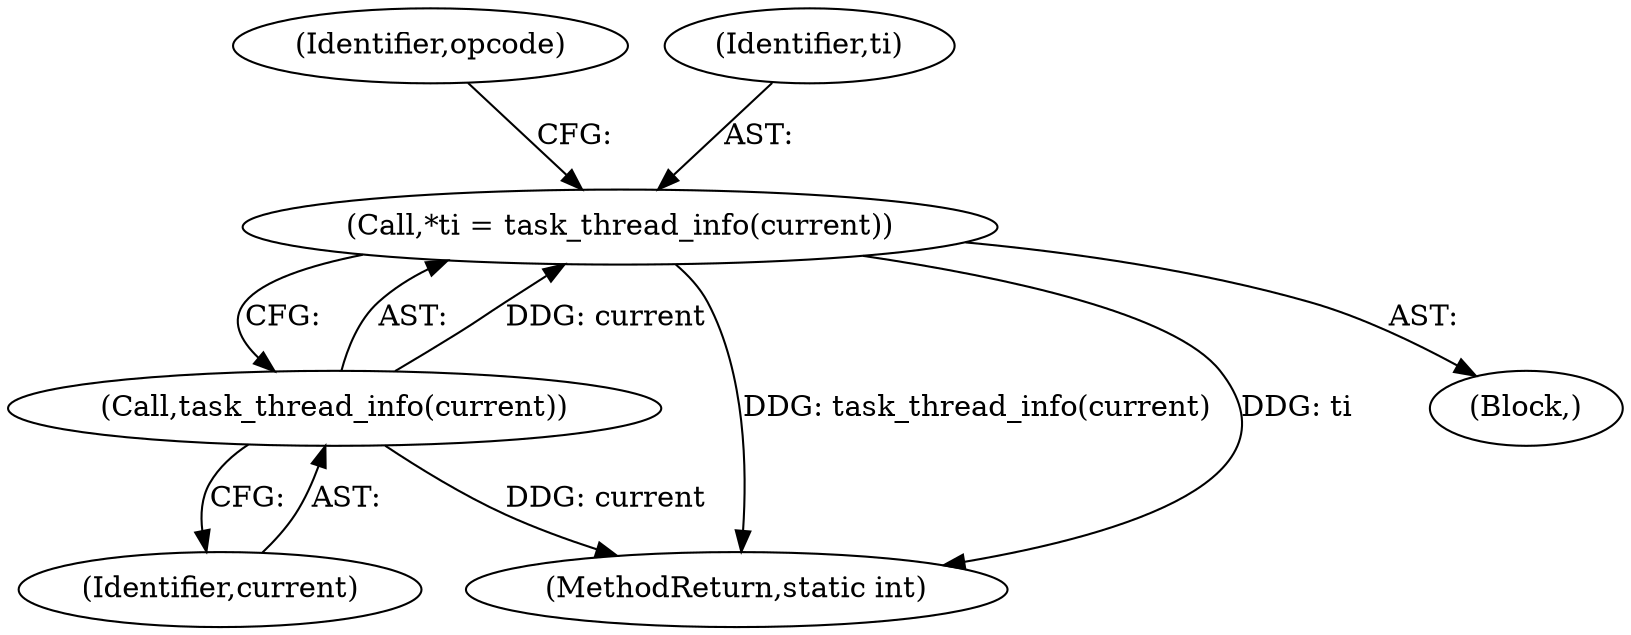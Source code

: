 digraph "0_linux_a8b0ca17b80e92faab46ee7179ba9e99ccb61233_9@API" {
"1000110" [label="(Call,*ti = task_thread_info(current))"];
"1000112" [label="(Call,task_thread_info(current))"];
"1000236" [label="(MethodReturn,static int)"];
"1000113" [label="(Identifier,current)"];
"1000108" [label="(Block,)"];
"1000110" [label="(Call,*ti = task_thread_info(current))"];
"1000112" [label="(Call,task_thread_info(current))"];
"1000118" [label="(Identifier,opcode)"];
"1000111" [label="(Identifier,ti)"];
"1000110" -> "1000108"  [label="AST: "];
"1000110" -> "1000112"  [label="CFG: "];
"1000111" -> "1000110"  [label="AST: "];
"1000112" -> "1000110"  [label="AST: "];
"1000118" -> "1000110"  [label="CFG: "];
"1000110" -> "1000236"  [label="DDG: task_thread_info(current)"];
"1000110" -> "1000236"  [label="DDG: ti"];
"1000112" -> "1000110"  [label="DDG: current"];
"1000112" -> "1000113"  [label="CFG: "];
"1000113" -> "1000112"  [label="AST: "];
"1000112" -> "1000236"  [label="DDG: current"];
}
